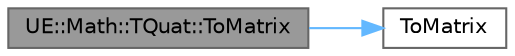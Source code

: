 digraph "UE::Math::TQuat::ToMatrix"
{
 // INTERACTIVE_SVG=YES
 // LATEX_PDF_SIZE
  bgcolor="transparent";
  edge [fontname=Helvetica,fontsize=10,labelfontname=Helvetica,labelfontsize=10];
  node [fontname=Helvetica,fontsize=10,shape=box,height=0.2,width=0.4];
  rankdir="LR";
  Node1 [id="Node000001",label="UE::Math::TQuat::ToMatrix",height=0.2,width=0.4,color="gray40", fillcolor="grey60", style="filled", fontcolor="black",tooltip="Get the TMatrix<T> representation of this Quaternion."];
  Node1 -> Node2 [id="edge1_Node000001_Node000002",color="steelblue1",style="solid",tooltip=" "];
  Node2 [id="Node000002",label="ToMatrix",height=0.2,width=0.4,color="grey40", fillcolor="white", style="filled",URL="$d5/d9a/TransformCalculus3D_8h.html#a2f433999c7e2f34698c3fade468b5d67",tooltip="Converts a generic transform to a matrix using a ToMatrix() member function."];
}
